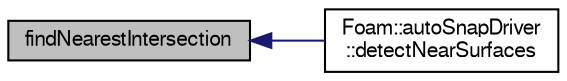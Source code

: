 digraph "findNearestIntersection"
{
  bgcolor="transparent";
  edge [fontname="FreeSans",fontsize="10",labelfontname="FreeSans",labelfontsize="10"];
  node [fontname="FreeSans",fontsize="10",shape=record];
  rankdir="LR";
  Node1 [label="findNearestIntersection",height=0.2,width=0.4,color="black", fillcolor="grey75", style="filled" fontcolor="black"];
  Node1 -> Node2 [dir="back",color="midnightblue",fontsize="10",style="solid",fontname="FreeSans"];
  Node2 [label="Foam::autoSnapDriver\l::detectNearSurfaces",height=0.2,width=0.4,color="black",URL="$a00079.html#a1f0aa6841e7a037db0a22342f828e761",tooltip="Per patch point override displacement if in gap situation. "];
}
